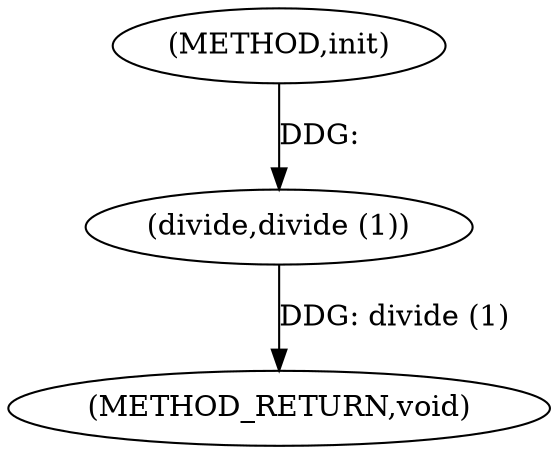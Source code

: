 digraph "init" {  
"1000638" [label = "(METHOD,init)" ]
"1000642" [label = "(METHOD_RETURN,void)" ]
"1000640" [label = "(divide,divide (1))" ]
  "1000640" -> "1000642"  [ label = "DDG: divide (1)"] 
  "1000638" -> "1000640"  [ label = "DDG: "] 
}
